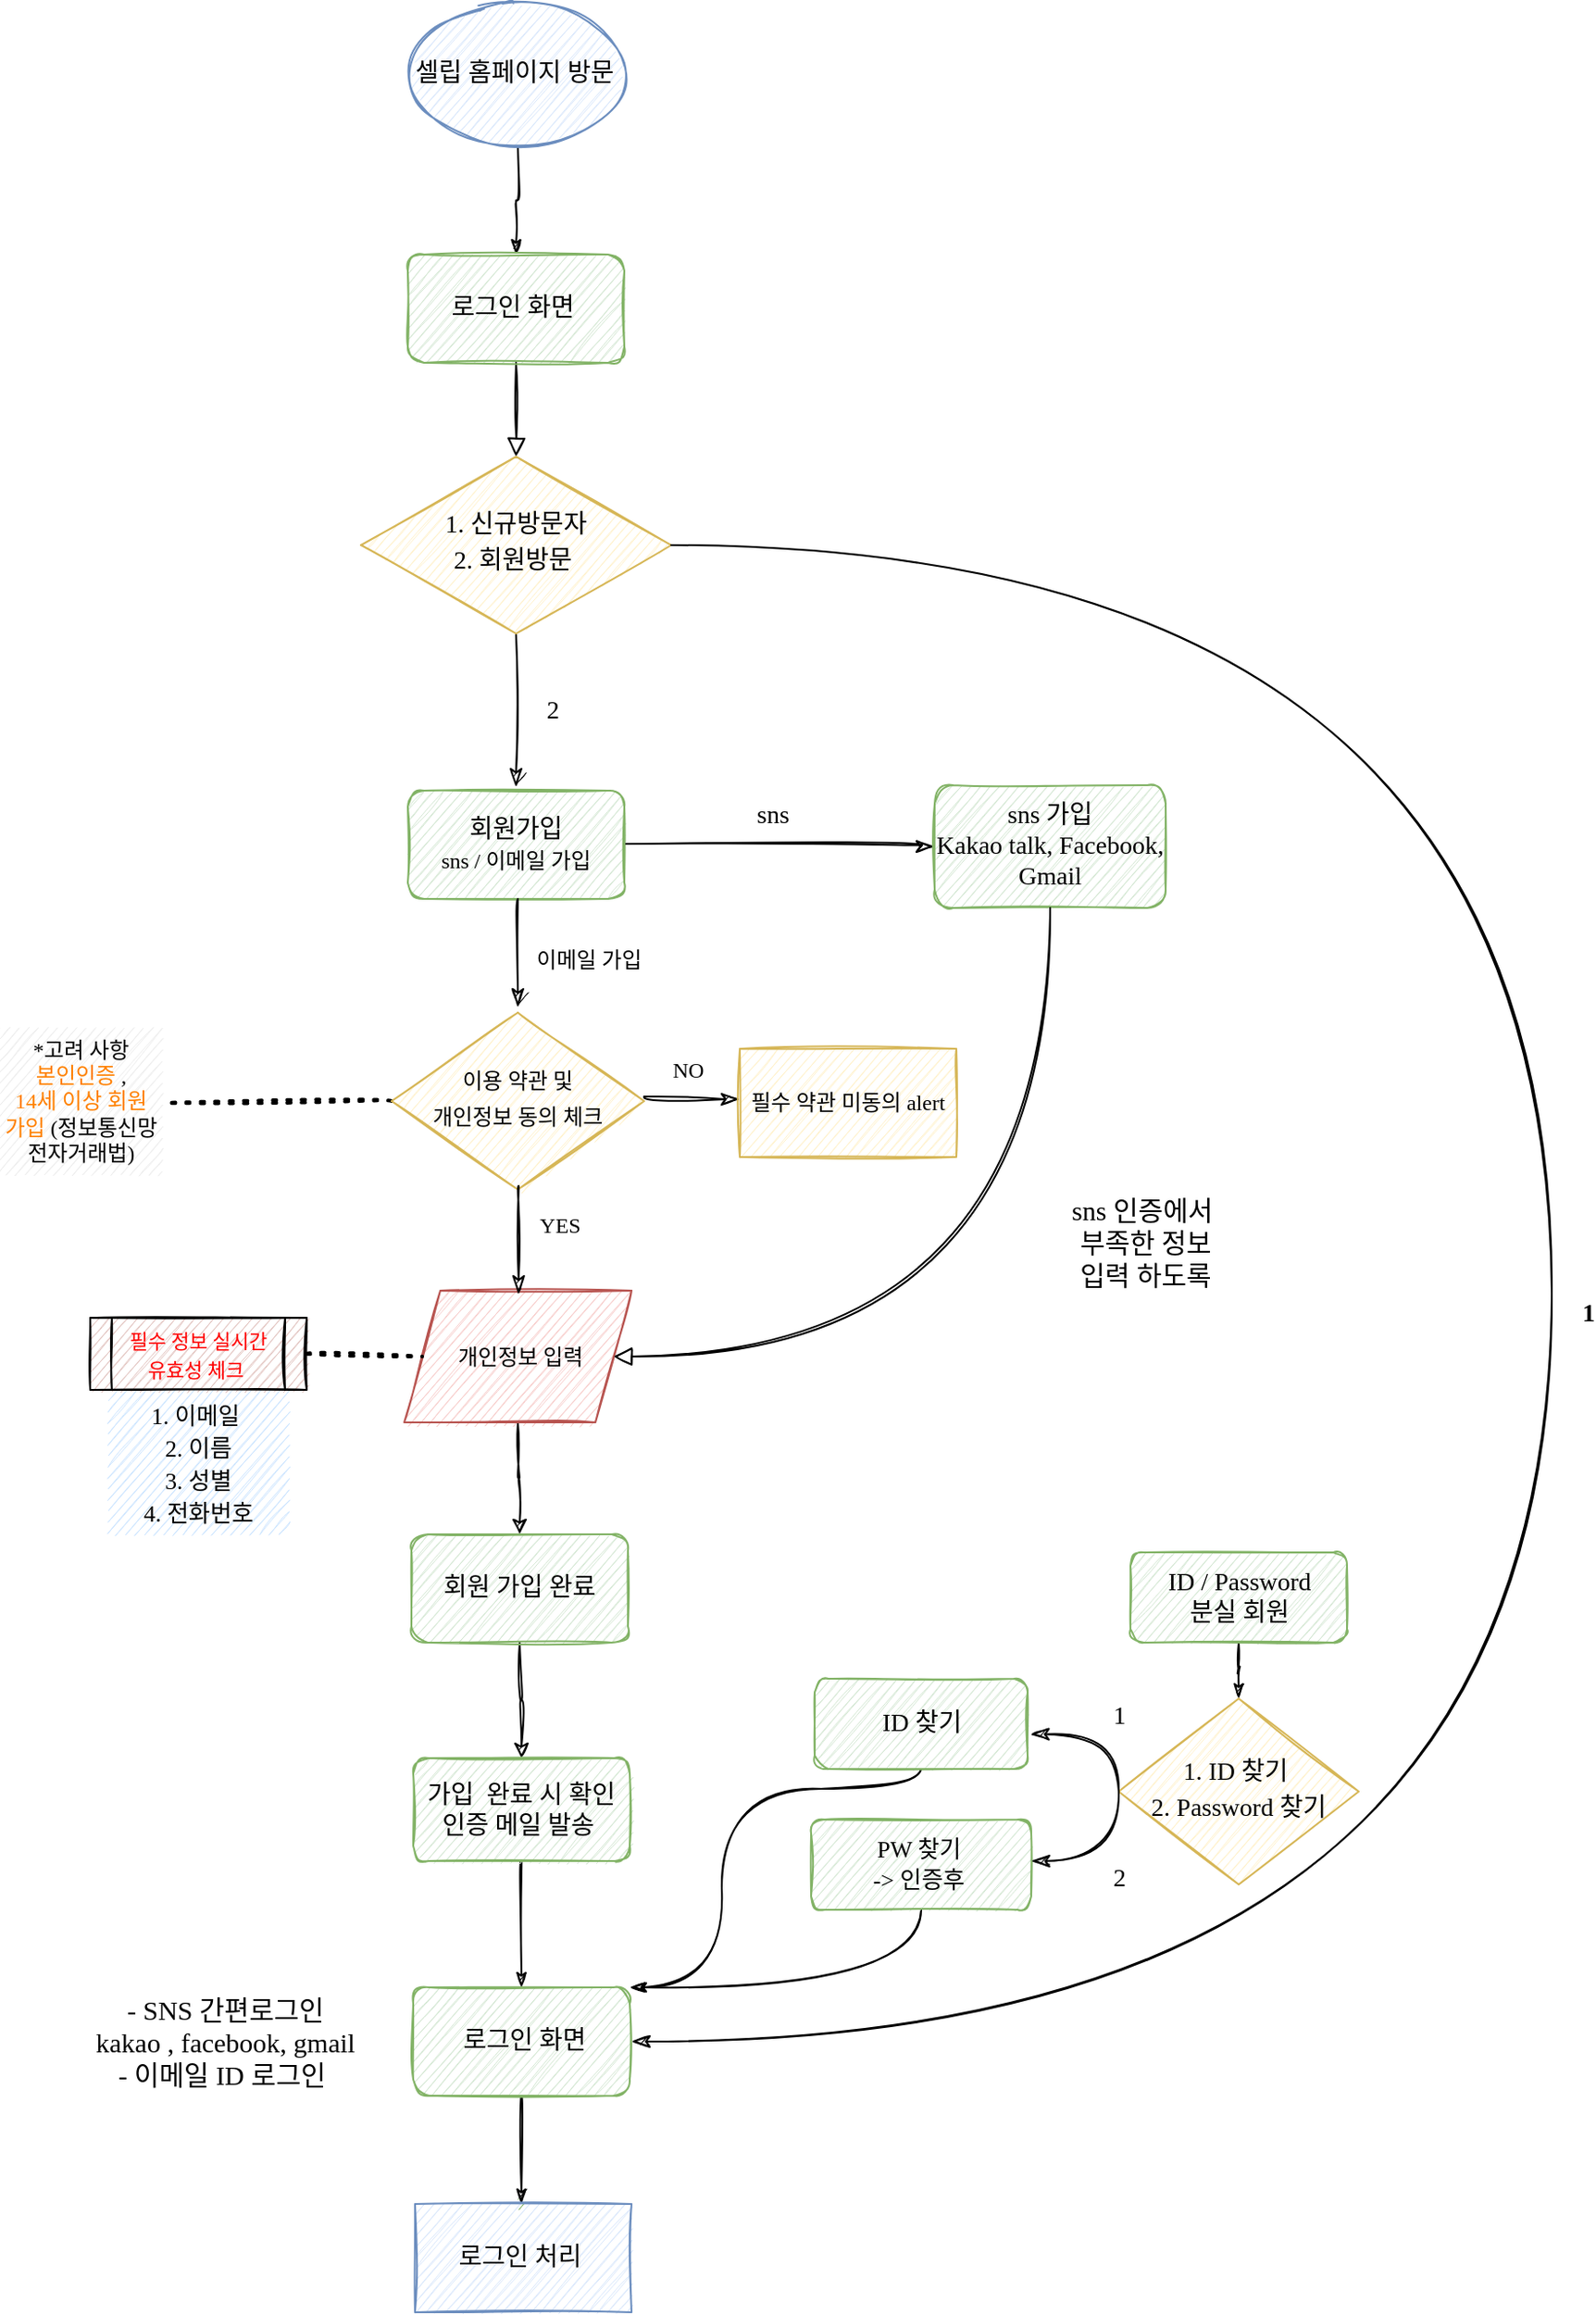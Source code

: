 <mxfile version="20.0.1" type="github">
  <diagram id="C5RBs43oDa-KdzZeNtuy" name="Page-1">
    <mxGraphModel dx="2922" dy="1451" grid="1" gridSize="10" guides="1" tooltips="1" connect="1" arrows="1" fold="1" page="1" pageScale="1" pageWidth="980" pageHeight="1390" math="0" shadow="0">
      <root>
        <mxCell id="WIyWlLk6GJQsqaUBKTNV-0" />
        <mxCell id="WIyWlLk6GJQsqaUBKTNV-1" parent="WIyWlLk6GJQsqaUBKTNV-0" />
        <mxCell id="WIyWlLk6GJQsqaUBKTNV-2" value="" style="rounded=0;html=1;jettySize=auto;orthogonalLoop=1;fontSize=14;endArrow=block;endFill=0;endSize=8;strokeWidth=1;shadow=0;labelBackgroundColor=none;edgeStyle=orthogonalEdgeStyle;fontFamily=돋음체;fontSource=https%3A%2F%2Fcdn.jsdelivr.net%2Fgh%2Fprojectnoonnu%2Fnoonfonts_two%401.0%2FKoPubDotumMedium.woff&#39;;sketch=1;curved=1;" parent="WIyWlLk6GJQsqaUBKTNV-1" target="WIyWlLk6GJQsqaUBKTNV-6" edge="1">
          <mxGeometry relative="1" as="geometry">
            <mxPoint x="-624" y="280" as="sourcePoint" />
          </mxGeometry>
        </mxCell>
        <mxCell id="WIyWlLk6GJQsqaUBKTNV-4" value="2" style="rounded=0;html=1;jettySize=auto;orthogonalLoop=1;fontSize=14;endArrow=classicThin;endFill=1;endSize=8;strokeWidth=1;shadow=0;labelBackgroundColor=none;edgeStyle=orthogonalEdgeStyle;fontFamily=돋음체;fontSource=https%3A%2F%2Fcdn.jsdelivr.net%2Fgh%2Fprojectnoonnu%2Fnoonfonts_two%401.0%2FKoPubDotumMedium.woff&#39;;exitX=0.5;exitY=1;exitDx=0;exitDy=0;sketch=1;curved=1;" parent="WIyWlLk6GJQsqaUBKTNV-1" source="WIyWlLk6GJQsqaUBKTNV-6" edge="1">
          <mxGeometry y="20" relative="1" as="geometry">
            <mxPoint as="offset" />
            <mxPoint x="-623.5" y="427" as="sourcePoint" />
            <mxPoint x="-624" y="515" as="targetPoint" />
          </mxGeometry>
        </mxCell>
        <mxCell id="WIyWlLk6GJQsqaUBKTNV-6" value="&lt;p style=&quot;line-height: 1.4; font-size: 14px;&quot;&gt;&lt;font data-font-src=&quot;https://cdn.jsdelivr.net/gh/projectnoonnu/noonfonts_two@1.0/KoPubDotumMedium.woff&#39;&quot; style=&quot;font-size: 14px;&quot;&gt;1. 신규방문자&lt;br style=&quot;font-size: 14px;&quot;&gt;2. 회원방문&amp;nbsp;&lt;/font&gt;&lt;/p&gt;" style="rhombus;whiteSpace=wrap;html=1;shadow=0;fontFamily=돋음체;fontSize=14;align=center;strokeWidth=1;spacing=6;spacingTop=-4;fontSource=https%3A%2F%2Fcdn.jsdelivr.net%2Fgh%2Fprojectnoonnu%2Fnoonfonts_two%401.0%2FKoPubDotumMedium.woff&#39;;fillColor=#fff2cc;strokeColor=#d6b656;sketch=1;" parent="WIyWlLk6GJQsqaUBKTNV-1" vertex="1">
          <mxGeometry x="-710" y="332" width="172" height="98" as="geometry" />
        </mxCell>
        <mxCell id="9th_qqpQEsQk5X8nuHkO-114" value="" style="edgeStyle=orthogonalEdgeStyle;curved=1;rounded=0;sketch=1;orthogonalLoop=1;jettySize=auto;html=1;fontFamily=돋음체;fontSource=https%3A%2F%2Fcdn.jsdelivr.net%2Fgh%2Fprojectnoonnu%2Fnoonfonts_two%401.0%2FKoPubDotumMedium.woff&#39;;fontSize=11;fontColor=#FF0000;endArrow=classicThin;endFill=1;strokeColor=default;" edge="1" parent="WIyWlLk6GJQsqaUBKTNV-1" source="9th_qqpQEsQk5X8nuHkO-0" target="9th_qqpQEsQk5X8nuHkO-113">
          <mxGeometry relative="1" as="geometry" />
        </mxCell>
        <mxCell id="9th_qqpQEsQk5X8nuHkO-0" value="&lt;font data-font-src=&quot;https://cdn.jsdelivr.net/gh/projectnoonnu/noonfonts_two@1.0/KoPubDotumMedium.woff&#39;&quot; style=&quot;font-size: 14px;&quot;&gt;셀립 홈페이지 방문&amp;nbsp;&lt;/font&gt;" style="ellipse;whiteSpace=wrap;html=1;fontSize=14;fontFamily=돋음체;fontSource=https%3A%2F%2Fcdn.jsdelivr.net%2Fgh%2Fprojectnoonnu%2Fnoonfonts_two%401.0%2FKoPubDotumMedium.woff&#39;;fillColor=#dae8fc;strokeColor=#6c8ebf;sketch=1;" vertex="1" parent="WIyWlLk6GJQsqaUBKTNV-1">
          <mxGeometry x="-683" y="80" width="120" height="80" as="geometry" />
        </mxCell>
        <mxCell id="9th_qqpQEsQk5X8nuHkO-105" value="" style="edgeStyle=orthogonalEdgeStyle;curved=1;rounded=0;sketch=1;orthogonalLoop=1;jettySize=auto;html=1;fontFamily=돋음체;fontSource=https%3A%2F%2Fcdn.jsdelivr.net%2Fgh%2Fprojectnoonnu%2Fnoonfonts_two%401.0%2FKoPubDotumMedium.woff&#39;;fontSize=13;fontColor=#FF8000;endArrow=classicThin;endFill=1;strokeColor=default;" edge="1" parent="WIyWlLk6GJQsqaUBKTNV-1" source="9th_qqpQEsQk5X8nuHkO-2" target="9th_qqpQEsQk5X8nuHkO-94">
          <mxGeometry relative="1" as="geometry" />
        </mxCell>
        <mxCell id="9th_qqpQEsQk5X8nuHkO-2" value="&amp;nbsp; &amp;nbsp;로그인 화면&amp;nbsp;&amp;nbsp;" style="rounded=1;whiteSpace=wrap;html=1;fontFamily=돋음체;fontSource=https%3A%2F%2Fcdn.jsdelivr.net%2Fgh%2Fprojectnoonnu%2Fnoonfonts_two%401.0%2FKoPubDotumMedium.woff&#39;;fontSize=14;fillColor=#d5e8d4;strokeColor=#82b366;sketch=1;" vertex="1" parent="WIyWlLk6GJQsqaUBKTNV-1">
          <mxGeometry x="-681" y="1180" width="120" height="60" as="geometry" />
        </mxCell>
        <mxCell id="9th_qqpQEsQk5X8nuHkO-3" value="&lt;b&gt;1&lt;/b&gt;" style="rounded=0;html=1;jettySize=auto;orthogonalLoop=1;fontSize=14;endArrow=classicThin;endFill=1;endSize=8;strokeWidth=1;shadow=0;labelBackgroundColor=none;edgeStyle=orthogonalEdgeStyle;fontFamily=돋음체;fontSource=https%3A%2F%2Fcdn.jsdelivr.net%2Fgh%2Fprojectnoonnu%2Fnoonfonts_two%401.0%2FKoPubDotumMedium.woff&#39;;sketch=1;curved=1;" edge="1" parent="WIyWlLk6GJQsqaUBKTNV-1" source="WIyWlLk6GJQsqaUBKTNV-6">
          <mxGeometry y="20" relative="1" as="geometry">
            <mxPoint as="offset" />
            <mxPoint x="-339" y="381" as="sourcePoint" />
            <mxPoint x="-560" y="1210" as="targetPoint" />
            <Array as="points">
              <mxPoint x="-50" y="381" />
              <mxPoint x="-50" y="1210" />
            </Array>
          </mxGeometry>
        </mxCell>
        <mxCell id="9th_qqpQEsQk5X8nuHkO-4" value="회원가입&lt;br&gt;&lt;font style=&quot;font-size: 12px;&quot;&gt;sns / 이메일 가입&lt;/font&gt;" style="rounded=1;whiteSpace=wrap;html=1;fontFamily=돋음체;fontSource=https%3A%2F%2Fcdn.jsdelivr.net%2Fgh%2Fprojectnoonnu%2Fnoonfonts_two%401.0%2FKoPubDotumMedium.woff&#39;;fontSize=14;fillColor=#d5e8d4;strokeColor=#82b366;sketch=1;" vertex="1" parent="WIyWlLk6GJQsqaUBKTNV-1">
          <mxGeometry x="-684" y="517" width="120" height="60" as="geometry" />
        </mxCell>
        <mxCell id="9th_qqpQEsQk5X8nuHkO-9" value="sns" style="rounded=0;html=1;jettySize=auto;orthogonalLoop=1;fontSize=14;endArrow=classicThin;endFill=1;endSize=8;strokeWidth=1;shadow=0;labelBackgroundColor=none;edgeStyle=orthogonalEdgeStyle;fontFamily=돋음체;fontSource=https%3A%2F%2Fcdn.jsdelivr.net%2Fgh%2Fprojectnoonnu%2Fnoonfonts_two%401.0%2FKoPubDotumMedium.woff&#39;;entryX=0;entryY=0.5;entryDx=0;entryDy=0;sketch=1;curved=1;" edge="1" parent="WIyWlLk6GJQsqaUBKTNV-1" target="9th_qqpQEsQk5X8nuHkO-11">
          <mxGeometry x="-0.067" y="17" relative="1" as="geometry">
            <mxPoint y="1" as="offset" />
            <mxPoint x="-563" y="546.5" as="sourcePoint" />
            <mxPoint x="-458" y="546.5" as="targetPoint" />
            <Array as="points">
              <mxPoint x="-399" y="546" />
            </Array>
          </mxGeometry>
        </mxCell>
        <mxCell id="9th_qqpQEsQk5X8nuHkO-11" value="sns 가입&lt;br&gt;Kakao talk, Facebook,&lt;br&gt;Gmail" style="rounded=1;whiteSpace=wrap;html=1;fontFamily=돋음체;fontSource=https%3A%2F%2Fcdn.jsdelivr.net%2Fgh%2Fprojectnoonnu%2Fnoonfonts_two%401.0%2FKoPubDotumMedium.woff&#39;;fontSize=14;fillColor=#d5e8d4;strokeColor=#82b366;sketch=1;" vertex="1" parent="WIyWlLk6GJQsqaUBKTNV-1">
          <mxGeometry x="-392" y="514" width="128" height="68" as="geometry" />
        </mxCell>
        <mxCell id="9th_qqpQEsQk5X8nuHkO-16" value="&lt;font style=&quot;font-size: 12px;&quot;&gt;이메일 가입&lt;/font&gt;" style="rounded=0;html=1;jettySize=auto;orthogonalLoop=1;fontSize=14;endArrow=classicThin;endFill=1;endSize=8;strokeWidth=1;shadow=0;labelBackgroundColor=none;edgeStyle=orthogonalEdgeStyle;fontFamily=돋음체;fontSource=https%3A%2F%2Fcdn.jsdelivr.net%2Fgh%2Fprojectnoonnu%2Fnoonfonts_two%401.0%2FKoPubDotumMedium.woff&#39;;sketch=1;curved=1;" edge="1" parent="WIyWlLk6GJQsqaUBKTNV-1">
          <mxGeometry x="0.1" y="39" relative="1" as="geometry">
            <mxPoint y="1" as="offset" />
            <mxPoint x="-623" y="577" as="sourcePoint" />
            <mxPoint x="-623" y="637" as="targetPoint" />
          </mxGeometry>
        </mxCell>
        <mxCell id="9th_qqpQEsQk5X8nuHkO-22" value="&lt;font style=&quot;font-size: 13px;&quot;&gt;1. 이메일&amp;nbsp;&lt;br&gt;2. 이름&lt;br&gt;3. 성별&lt;br&gt;4. 전화번호&lt;/font&gt;" style="text;html=1;strokeColor=none;fillColor=#cce5ff;align=center;verticalAlign=middle;whiteSpace=wrap;rounded=0;fontFamily=돋음체;fontSource=https%3A%2F%2Fcdn.jsdelivr.net%2Fgh%2Fprojectnoonnu%2Fnoonfonts_two%401.0%2FKoPubDotumMedium.woff&#39;;fontSize=15;sketch=1;" vertex="1" parent="WIyWlLk6GJQsqaUBKTNV-1">
          <mxGeometry x="-850" y="849" width="100" height="80" as="geometry" />
        </mxCell>
        <mxCell id="9th_qqpQEsQk5X8nuHkO-60" value="" style="edgeStyle=orthogonalEdgeStyle;rounded=0;orthogonalLoop=1;jettySize=auto;html=1;fontFamily=돋음체;fontSource=https%3A%2F%2Fcdn.jsdelivr.net%2Fgh%2Fprojectnoonnu%2Fnoonfonts_two%401.0%2FKoPubDotumMedium.woff&#39;;fontSize=13;fontColor=#FF8000;sketch=1;curved=1;" edge="1" parent="WIyWlLk6GJQsqaUBKTNV-1" source="9th_qqpQEsQk5X8nuHkO-32" target="9th_qqpQEsQk5X8nuHkO-49">
          <mxGeometry relative="1" as="geometry" />
        </mxCell>
        <mxCell id="9th_qqpQEsQk5X8nuHkO-32" value="&amp;nbsp; &amp;nbsp;개인정보 입력&amp;nbsp;&amp;nbsp;" style="shape=parallelogram;perimeter=parallelogramPerimeter;whiteSpace=wrap;html=1;fixedSize=1;fontFamily=돋음체;fontSource=https%3A%2F%2Fcdn.jsdelivr.net%2Fgh%2Fprojectnoonnu%2Fnoonfonts_two%401.0%2FKoPubDotumMedium.woff&#39;;fontSize=12;fillColor=#f8cecc;strokeColor=#b85450;sketch=1;" vertex="1" parent="WIyWlLk6GJQsqaUBKTNV-1">
          <mxGeometry x="-686" y="794" width="126" height="73" as="geometry" />
        </mxCell>
        <mxCell id="9th_qqpQEsQk5X8nuHkO-35" value="" style="rounded=0;html=1;jettySize=auto;orthogonalLoop=1;fontSize=14;endArrow=block;endFill=0;endSize=8;strokeWidth=1;shadow=0;labelBackgroundColor=none;edgeStyle=orthogonalEdgeStyle;fontFamily=돋음체;fontSource=https%3A%2F%2Fcdn.jsdelivr.net%2Fgh%2Fprojectnoonnu%2Fnoonfonts_two%401.0%2FKoPubDotumMedium.woff&#39;;exitX=0.5;exitY=1;exitDx=0;exitDy=0;entryX=1;entryY=0.5;entryDx=0;entryDy=0;sketch=1;curved=1;" edge="1" parent="WIyWlLk6GJQsqaUBKTNV-1" source="9th_qqpQEsQk5X8nuHkO-11" target="9th_qqpQEsQk5X8nuHkO-32">
          <mxGeometry relative="1" as="geometry">
            <mxPoint x="-378.53" y="588" as="sourcePoint" />
            <mxPoint x="-560" y="830" as="targetPoint" />
            <Array as="points">
              <mxPoint x="-328" y="830" />
            </Array>
          </mxGeometry>
        </mxCell>
        <mxCell id="9th_qqpQEsQk5X8nuHkO-37" value="sns 인증에서&amp;nbsp;&lt;br&gt;부족한 정보 &lt;br&gt;입력 하도록&lt;br&gt;&amp;nbsp;" style="text;html=1;strokeColor=none;fillColor=none;align=center;verticalAlign=middle;whiteSpace=wrap;rounded=0;fontFamily=돋음체;fontSource=https%3A%2F%2Fcdn.jsdelivr.net%2Fgh%2Fprojectnoonnu%2Fnoonfonts_two%401.0%2FKoPubDotumMedium.woff&#39;;fontSize=15;sketch=1;" vertex="1" parent="WIyWlLk6GJQsqaUBKTNV-1">
          <mxGeometry x="-360" y="738" width="170" height="76" as="geometry" />
        </mxCell>
        <mxCell id="9th_qqpQEsQk5X8nuHkO-42" value="" style="endArrow=none;dashed=1;html=1;dashPattern=1 3;strokeWidth=2;rounded=0;fontFamily=돋음체;fontSource=https%3A%2F%2Fcdn.jsdelivr.net%2Fgh%2Fprojectnoonnu%2Fnoonfonts_two%401.0%2FKoPubDotumMedium.woff&#39;;fontSize=12;exitX=0;exitY=0.5;exitDx=0;exitDy=0;sketch=1;curved=1;" edge="1" parent="WIyWlLk6GJQsqaUBKTNV-1" source="9th_qqpQEsQk5X8nuHkO-58">
          <mxGeometry width="50" height="50" relative="1" as="geometry">
            <mxPoint x="-573" y="673.58" as="sourcePoint" />
            <mxPoint x="-820" y="690" as="targetPoint" />
          </mxGeometry>
        </mxCell>
        <mxCell id="9th_qqpQEsQk5X8nuHkO-43" value="&lt;br&gt;*고려 사항&lt;br&gt;&lt;font color=&quot;#ff8000&quot;&gt;본인인증&lt;/font&gt;&amp;nbsp;,&lt;br&gt;&lt;font color=&quot;#ff8000&quot;&gt;14세 이상 회원&lt;br&gt;가입&lt;/font&gt; (정보통신망 전자거래법)&lt;br&gt;&amp;nbsp;" style="text;html=1;strokeColor=none;fillColor=#eeeeee;align=center;verticalAlign=middle;whiteSpace=wrap;rounded=0;fontFamily=돋음체;fontSource=https%3A%2F%2Fcdn.jsdelivr.net%2Fgh%2Fprojectnoonnu%2Fnoonfonts_two%401.0%2FKoPubDotumMedium.woff&#39;;fontSize=12;sketch=1;" vertex="1" parent="WIyWlLk6GJQsqaUBKTNV-1">
          <mxGeometry x="-910" y="648.5" width="90" height="81" as="geometry" />
        </mxCell>
        <mxCell id="9th_qqpQEsQk5X8nuHkO-44" value="- SNS 간편로그인&lt;br&gt;kakao , facebook, gmail&lt;br&gt;- 이메일 ID 로그인&amp;nbsp;" style="text;html=1;strokeColor=none;fillColor=none;align=center;verticalAlign=middle;whiteSpace=wrap;rounded=0;fontFamily=돋음체;fontSource=https%3A%2F%2Fcdn.jsdelivr.net%2Fgh%2Fprojectnoonnu%2Fnoonfonts_two%401.0%2FKoPubDotumMedium.woff&#39;;fontSize=15;sketch=1;" vertex="1" parent="WIyWlLk6GJQsqaUBKTNV-1">
          <mxGeometry x="-870" y="1172" width="170" height="76" as="geometry" />
        </mxCell>
        <mxCell id="9th_qqpQEsQk5X8nuHkO-61" value="" style="edgeStyle=orthogonalEdgeStyle;rounded=0;orthogonalLoop=1;jettySize=auto;html=1;fontFamily=돋음체;fontSource=https%3A%2F%2Fcdn.jsdelivr.net%2Fgh%2Fprojectnoonnu%2Fnoonfonts_two%401.0%2FKoPubDotumMedium.woff&#39;;fontSize=13;fontColor=#FF8000;sketch=1;curved=1;" edge="1" parent="WIyWlLk6GJQsqaUBKTNV-1" source="9th_qqpQEsQk5X8nuHkO-49" target="9th_qqpQEsQk5X8nuHkO-54">
          <mxGeometry relative="1" as="geometry" />
        </mxCell>
        <mxCell id="9th_qqpQEsQk5X8nuHkO-49" value="회원 가입 완료" style="rounded=1;whiteSpace=wrap;html=1;fontFamily=돋음체;fontSource=https%3A%2F%2Fcdn.jsdelivr.net%2Fgh%2Fprojectnoonnu%2Fnoonfonts_two%401.0%2FKoPubDotumMedium.woff&#39;;fontSize=14;fillColor=#d5e8d4;strokeColor=#82b366;sketch=1;" vertex="1" parent="WIyWlLk6GJQsqaUBKTNV-1">
          <mxGeometry x="-682" y="929" width="120" height="60" as="geometry" />
        </mxCell>
        <mxCell id="9th_qqpQEsQk5X8nuHkO-69" value="" style="edgeStyle=orthogonalEdgeStyle;rounded=0;orthogonalLoop=1;jettySize=auto;html=1;fontFamily=돋음체;fontSource=https%3A%2F%2Fcdn.jsdelivr.net%2Fgh%2Fprojectnoonnu%2Fnoonfonts_two%401.0%2FKoPubDotumMedium.woff&#39;;fontSize=12;fontColor=#FF8000;endArrow=classicThin;endFill=1;strokeColor=default;sketch=1;curved=1;" edge="1" parent="WIyWlLk6GJQsqaUBKTNV-1" source="9th_qqpQEsQk5X8nuHkO-54" target="9th_qqpQEsQk5X8nuHkO-2">
          <mxGeometry relative="1" as="geometry" />
        </mxCell>
        <mxCell id="9th_qqpQEsQk5X8nuHkO-54" value="가입&amp;nbsp; 완료 시 확인 &lt;br&gt;인증 메일 발송&amp;nbsp;" style="rounded=1;whiteSpace=wrap;html=1;fontFamily=돋음체;fontSource=https%3A%2F%2Fcdn.jsdelivr.net%2Fgh%2Fprojectnoonnu%2Fnoonfonts_two%401.0%2FKoPubDotumMedium.woff&#39;;fontSize=14;fillColor=#d5e8d4;strokeColor=#82b366;sketch=1;" vertex="1" parent="WIyWlLk6GJQsqaUBKTNV-1">
          <mxGeometry x="-681" y="1053" width="120" height="57" as="geometry" />
        </mxCell>
        <mxCell id="9th_qqpQEsQk5X8nuHkO-58" value="&lt;p style=&quot;line-height: 1.4; font-size: 14px;&quot;&gt;&lt;span style=&quot;font-size: 12px;&quot;&gt;이용 약관 및&lt;/span&gt;&lt;br style=&quot;font-size: 12px;&quot;&gt;&lt;span style=&quot;font-size: 12px;&quot;&gt;개인정보 동의 체크&lt;/span&gt;&lt;br&gt;&lt;/p&gt;" style="rhombus;whiteSpace=wrap;html=1;shadow=0;fontFamily=돋음체;fontSize=14;align=center;strokeWidth=1;spacing=6;spacingTop=-4;fontSource=https%3A%2F%2Fcdn.jsdelivr.net%2Fgh%2Fprojectnoonnu%2Fnoonfonts_two%401.0%2FKoPubDotumMedium.woff&#39;;fillColor=#fff2cc;strokeColor=#d6b656;sketch=1;" vertex="1" parent="WIyWlLk6GJQsqaUBKTNV-1">
          <mxGeometry x="-693" y="640" width="140" height="98" as="geometry" />
        </mxCell>
        <mxCell id="9th_qqpQEsQk5X8nuHkO-65" value="&lt;span style=&quot;font-size: 12px;&quot;&gt;YES&lt;/span&gt;" style="rounded=0;html=1;jettySize=auto;orthogonalLoop=1;fontSize=14;endArrow=classicThin;endFill=1;endSize=8;strokeWidth=1;shadow=0;labelBackgroundColor=none;edgeStyle=orthogonalEdgeStyle;fontFamily=돋음체;fontSource=https%3A%2F%2Fcdn.jsdelivr.net%2Fgh%2Fprojectnoonnu%2Fnoonfonts_two%401.0%2FKoPubDotumMedium.woff&#39;;sketch=1;curved=1;" edge="1" parent="WIyWlLk6GJQsqaUBKTNV-1">
          <mxGeometry x="-0.267" y="23" relative="1" as="geometry">
            <mxPoint as="offset" />
            <mxPoint x="-622.59" y="736" as="sourcePoint" />
            <mxPoint x="-622.59" y="796" as="targetPoint" />
          </mxGeometry>
        </mxCell>
        <mxCell id="9th_qqpQEsQk5X8nuHkO-67" value="&lt;font style=&quot;font-size: 12px;&quot;&gt;NO&lt;/font&gt;" style="rounded=0;html=1;jettySize=auto;orthogonalLoop=1;fontSize=14;endArrow=classicThin;endFill=1;endSize=8;strokeWidth=1;shadow=0;labelBackgroundColor=none;edgeStyle=orthogonalEdgeStyle;fontFamily=돋음체;fontSource=https%3A%2F%2Fcdn.jsdelivr.net%2Fgh%2Fprojectnoonnu%2Fnoonfonts_two%401.0%2FKoPubDotumMedium.woff&#39;;sketch=1;curved=1;" edge="1" parent="WIyWlLk6GJQsqaUBKTNV-1">
          <mxGeometry x="-0.067" y="17" relative="1" as="geometry">
            <mxPoint y="1" as="offset" />
            <mxPoint x="-553" y="686.5" as="sourcePoint" />
            <mxPoint x="-500" y="688" as="targetPoint" />
            <Array as="points">
              <mxPoint x="-553" y="688" />
            </Array>
          </mxGeometry>
        </mxCell>
        <mxCell id="9th_qqpQEsQk5X8nuHkO-68" value="필수 약관 미동의 alert" style="rounded=0;whiteSpace=wrap;html=1;fontFamily=돋음체;fontSource=https%3A%2F%2Fcdn.jsdelivr.net%2Fgh%2Fprojectnoonnu%2Fnoonfonts_two%401.0%2FKoPubDotumMedium.woff&#39;;fontSize=12;fillColor=#fff2cc;strokeColor=#d6b656;sketch=1;" vertex="1" parent="WIyWlLk6GJQsqaUBKTNV-1">
          <mxGeometry x="-500" y="660" width="120" height="60" as="geometry" />
        </mxCell>
        <mxCell id="9th_qqpQEsQk5X8nuHkO-98" value="" style="edgeStyle=orthogonalEdgeStyle;rounded=0;orthogonalLoop=1;jettySize=auto;html=1;fontFamily=돋음체;fontSource=https%3A%2F%2Fcdn.jsdelivr.net%2Fgh%2Fprojectnoonnu%2Fnoonfonts_two%401.0%2FKoPubDotumMedium.woff&#39;;fontSize=13;fontColor=#FF8000;endArrow=classicThin;endFill=1;strokeColor=default;sketch=1;curved=1;" edge="1" parent="WIyWlLk6GJQsqaUBKTNV-1" source="9th_qqpQEsQk5X8nuHkO-76" target="9th_qqpQEsQk5X8nuHkO-79">
          <mxGeometry relative="1" as="geometry" />
        </mxCell>
        <mxCell id="9th_qqpQEsQk5X8nuHkO-76" value="ID / Password &lt;br&gt;분실 회원" style="rounded=1;whiteSpace=wrap;html=1;fontFamily=돋음체;fontSource=https%3A%2F%2Fcdn.jsdelivr.net%2Fgh%2Fprojectnoonnu%2Fnoonfonts_two%401.0%2FKoPubDotumMedium.woff&#39;;fontSize=14;fillColor=#d5e8d4;strokeColor=#82b366;sketch=1;" vertex="1" parent="WIyWlLk6GJQsqaUBKTNV-1">
          <mxGeometry x="-283.5" y="939" width="120" height="50" as="geometry" />
        </mxCell>
        <mxCell id="9th_qqpQEsQk5X8nuHkO-79" value="&lt;p style=&quot;line-height: 1.4; font-size: 14px;&quot;&gt;1. ID 찾기&amp;nbsp;&lt;br&gt;2. Password 찾기&lt;br&gt;&lt;/p&gt;" style="rhombus;whiteSpace=wrap;html=1;shadow=0;fontFamily=돋음체;fontSize=14;align=center;strokeWidth=1;spacing=6;spacingTop=-4;fontSource=https%3A%2F%2Fcdn.jsdelivr.net%2Fgh%2Fprojectnoonnu%2Fnoonfonts_two%401.0%2FKoPubDotumMedium.woff&#39;;fillColor=#fff2cc;strokeColor=#d6b656;sketch=1;" vertex="1" parent="WIyWlLk6GJQsqaUBKTNV-1">
          <mxGeometry x="-290" y="1020" width="133" height="103" as="geometry" />
        </mxCell>
        <mxCell id="9th_qqpQEsQk5X8nuHkO-93" value="" style="edgeStyle=orthogonalEdgeStyle;rounded=0;orthogonalLoop=1;jettySize=auto;html=1;fontFamily=돋음체;fontSource=https%3A%2F%2Fcdn.jsdelivr.net%2Fgh%2Fprojectnoonnu%2Fnoonfonts_two%401.0%2FKoPubDotumMedium.woff&#39;;fontSize=13;fontColor=#FF8000;endArrow=classicThin;endFill=1;strokeColor=default;sketch=1;curved=1;" edge="1" parent="WIyWlLk6GJQsqaUBKTNV-1" source="9th_qqpQEsQk5X8nuHkO-83">
          <mxGeometry relative="1" as="geometry">
            <mxPoint x="-560" y="1180" as="targetPoint" />
            <Array as="points">
              <mxPoint x="-400" y="1070" />
              <mxPoint x="-510" y="1070" />
              <mxPoint x="-510" y="1180" />
            </Array>
          </mxGeometry>
        </mxCell>
        <mxCell id="9th_qqpQEsQk5X8nuHkO-83" value="ID 찾기" style="rounded=1;whiteSpace=wrap;html=1;fontFamily=돋음체;fontSource=https%3A%2F%2Fcdn.jsdelivr.net%2Fgh%2Fprojectnoonnu%2Fnoonfonts_two%401.0%2FKoPubDotumMedium.woff&#39;;fontSize=14;fillColor=#d5e8d4;strokeColor=#82b366;sketch=1;" vertex="1" parent="WIyWlLk6GJQsqaUBKTNV-1">
          <mxGeometry x="-458.5" y="1009" width="118" height="50" as="geometry" />
        </mxCell>
        <mxCell id="9th_qqpQEsQk5X8nuHkO-95" value="" style="edgeStyle=orthogonalEdgeStyle;rounded=0;orthogonalLoop=1;jettySize=auto;html=1;fontFamily=돋음체;fontSource=https%3A%2F%2Fcdn.jsdelivr.net%2Fgh%2Fprojectnoonnu%2Fnoonfonts_two%401.0%2FKoPubDotumMedium.woff&#39;;fontSize=13;fontColor=#FF8000;endArrow=classicThin;endFill=1;strokeColor=default;sketch=1;curved=1;" edge="1" parent="WIyWlLk6GJQsqaUBKTNV-1" source="9th_qqpQEsQk5X8nuHkO-87" target="9th_qqpQEsQk5X8nuHkO-2">
          <mxGeometry relative="1" as="geometry">
            <mxPoint x="-541.5" y="970.0" as="targetPoint" />
            <Array as="points">
              <mxPoint x="-400" y="1180" />
            </Array>
          </mxGeometry>
        </mxCell>
        <mxCell id="9th_qqpQEsQk5X8nuHkO-87" value="&lt;font style=&quot;font-size: 13px;&quot;&gt;PW 찾기&amp;nbsp;&lt;br&gt;-&amp;gt; 인증후&lt;/font&gt;&amp;nbsp;" style="rounded=1;whiteSpace=wrap;html=1;fontFamily=돋음체;fontSource=https%3A%2F%2Fcdn.jsdelivr.net%2Fgh%2Fprojectnoonnu%2Fnoonfonts_two%401.0%2FKoPubDotumMedium.woff&#39;;fontSize=14;fillColor=#d5e8d4;strokeColor=#82b366;sketch=1;" vertex="1" parent="WIyWlLk6GJQsqaUBKTNV-1">
          <mxGeometry x="-460.5" y="1087" width="122" height="50" as="geometry" />
        </mxCell>
        <mxCell id="9th_qqpQEsQk5X8nuHkO-94" value="" style="shape=waypoint;sketch=1;size=6;pointerEvents=1;points=[];fillColor=#d5e8d4;resizable=0;rotatable=0;perimeter=centerPerimeter;snapToPoint=1;fontSize=14;fontFamily=돋음체;strokeColor=#82b366;rounded=1;fontSource=https%3A%2F%2Fcdn.jsdelivr.net%2Fgh%2Fprojectnoonnu%2Fnoonfonts_two%401.0%2FKoPubDotumMedium.woff&#39;;" vertex="1" parent="WIyWlLk6GJQsqaUBKTNV-1">
          <mxGeometry x="-641" y="1280" width="40" height="40" as="geometry" />
        </mxCell>
        <mxCell id="9th_qqpQEsQk5X8nuHkO-102" value="1" style="rounded=0;html=1;jettySize=auto;orthogonalLoop=1;fontSize=14;endArrow=classicThin;endFill=1;endSize=8;strokeWidth=1;shadow=0;labelBackgroundColor=none;edgeStyle=orthogonalEdgeStyle;fontFamily=돋음체;fontSource=https%3A%2F%2Fcdn.jsdelivr.net%2Fgh%2Fprojectnoonnu%2Fnoonfonts_two%401.0%2FKoPubDotumMedium.woff&#39;;exitX=0;exitY=0.5;exitDx=0;exitDy=0;entryX=1.014;entryY=0.615;entryDx=0;entryDy=0;entryPerimeter=0;sketch=1;curved=1;" edge="1" parent="WIyWlLk6GJQsqaUBKTNV-1" source="9th_qqpQEsQk5X8nuHkO-79" target="9th_qqpQEsQk5X8nuHkO-83">
          <mxGeometry x="-0.213" y="-10" relative="1" as="geometry">
            <mxPoint as="offset" />
            <mxPoint x="-320.0" y="960.0" as="sourcePoint" />
            <mxPoint x="-320" y="1040" as="targetPoint" />
            <Array as="points">
              <mxPoint x="-290" y="1040" />
            </Array>
          </mxGeometry>
        </mxCell>
        <mxCell id="9th_qqpQEsQk5X8nuHkO-104" value="2" style="rounded=0;html=1;jettySize=auto;orthogonalLoop=1;fontSize=14;endArrow=classicThin;endFill=1;endSize=8;strokeWidth=1;shadow=0;labelBackgroundColor=none;edgeStyle=orthogonalEdgeStyle;fontFamily=돋음체;fontSource=https%3A%2F%2Fcdn.jsdelivr.net%2Fgh%2Fprojectnoonnu%2Fnoonfonts_two%401.0%2FKoPubDotumMedium.woff&#39;;exitX=0;exitY=0.5;exitDx=0;exitDy=0;entryX=1.014;entryY=0.615;entryDx=0;entryDy=0;entryPerimeter=0;sketch=1;curved=1;" edge="1" parent="WIyWlLk6GJQsqaUBKTNV-1" source="9th_qqpQEsQk5X8nuHkO-79">
          <mxGeometry x="-0.114" y="10" relative="1" as="geometry">
            <mxPoint as="offset" />
            <mxPoint x="-289.65" y="1141.75" as="sourcePoint" />
            <mxPoint x="-338.498" y="1110" as="targetPoint" />
            <Array as="points">
              <mxPoint x="-290" y="1110" />
            </Array>
          </mxGeometry>
        </mxCell>
        <mxCell id="9th_qqpQEsQk5X8nuHkO-106" value="로그인 처리&amp;nbsp;" style="rounded=0;whiteSpace=wrap;html=1;fontFamily=돋음체;fontSource=https%3A%2F%2Fcdn.jsdelivr.net%2Fgh%2Fprojectnoonnu%2Fnoonfonts_two%401.0%2FKoPubDotumMedium.woff&#39;;fontSize=14;fillColor=#dae8fc;strokeColor=#6c8ebf;sketch=1;" vertex="1" parent="WIyWlLk6GJQsqaUBKTNV-1">
          <mxGeometry x="-680" y="1300" width="120" height="60" as="geometry" />
        </mxCell>
        <mxCell id="9th_qqpQEsQk5X8nuHkO-107" value="&lt;font style=&quot;font-size: 11px;&quot; color=&quot;#ff0000&quot;&gt;필수 정보 실시간 &lt;br&gt;유효성 체크&amp;nbsp;&lt;/font&gt;" style="shape=process;whiteSpace=wrap;html=1;backgroundOutline=1;sketch=1;fontFamily=돋음체;fontSource=https%3A%2F%2Fcdn.jsdelivr.net%2Fgh%2Fprojectnoonnu%2Fnoonfonts_two%401.0%2FKoPubDotumMedium.woff&#39;;fontSize=13;fontColor=#FF8000;fillColor=#E3C5C1;" vertex="1" parent="WIyWlLk6GJQsqaUBKTNV-1">
          <mxGeometry x="-860" y="809" width="120" height="40" as="geometry" />
        </mxCell>
        <mxCell id="9th_qqpQEsQk5X8nuHkO-110" value="" style="endArrow=none;dashed=1;html=1;dashPattern=1 3;strokeWidth=2;rounded=0;sketch=1;fontFamily=돋음체;fontSource=https%3A%2F%2Fcdn.jsdelivr.net%2Fgh%2Fprojectnoonnu%2Fnoonfonts_two%401.0%2FKoPubDotumMedium.woff&#39;;fontSize=11;fontColor=#FF0000;curved=1;entryX=0;entryY=0.5;entryDx=0;entryDy=0;exitX=1;exitY=0.5;exitDx=0;exitDy=0;" edge="1" parent="WIyWlLk6GJQsqaUBKTNV-1" source="9th_qqpQEsQk5X8nuHkO-107" target="9th_qqpQEsQk5X8nuHkO-32">
          <mxGeometry width="50" height="50" relative="1" as="geometry">
            <mxPoint x="-720" y="829.5" as="sourcePoint" />
            <mxPoint x="-670" y="779.5" as="targetPoint" />
          </mxGeometry>
        </mxCell>
        <mxCell id="9th_qqpQEsQk5X8nuHkO-113" value="로그인 화면&amp;nbsp;" style="rounded=1;whiteSpace=wrap;html=1;fontFamily=돋음체;fontSource=https%3A%2F%2Fcdn.jsdelivr.net%2Fgh%2Fprojectnoonnu%2Fnoonfonts_two%401.0%2FKoPubDotumMedium.woff&#39;;fontSize=14;fillColor=#d5e8d4;strokeColor=#82b366;sketch=1;" vertex="1" parent="WIyWlLk6GJQsqaUBKTNV-1">
          <mxGeometry x="-684" y="220" width="120" height="60" as="geometry" />
        </mxCell>
      </root>
    </mxGraphModel>
  </diagram>
</mxfile>
